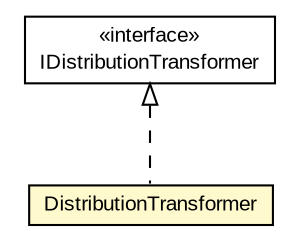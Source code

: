 #!/usr/local/bin/dot
#
# Class diagram 
# Generated by UMLGraph version R5_6-24-gf6e263 (http://www.umlgraph.org/)
#

digraph G {
	edge [fontname="arial",fontsize=10,labelfontname="arial",labelfontsize=10];
	node [fontname="arial",fontsize=10,shape=plaintext];
	nodesep=0.25;
	ranksep=0.5;
	// edu.arizona.biosemantics.semanticmarkup.markupelement.distribution.transform.IDistributionTransformer
	c56703 [label=<<table title="edu.arizona.biosemantics.semanticmarkup.markupelement.distribution.transform.IDistributionTransformer" border="0" cellborder="1" cellspacing="0" cellpadding="2" port="p" href="./IDistributionTransformer.html">
		<tr><td><table border="0" cellspacing="0" cellpadding="1">
<tr><td align="center" balign="center"> &#171;interface&#187; </td></tr>
<tr><td align="center" balign="center"> IDistributionTransformer </td></tr>
		</table></td></tr>
		</table>>, URL="./IDistributionTransformer.html", fontname="arial", fontcolor="black", fontsize=10.0];
	// edu.arizona.biosemantics.semanticmarkup.markupelement.distribution.transform.DistributionTransformer
	c56704 [label=<<table title="edu.arizona.biosemantics.semanticmarkup.markupelement.distribution.transform.DistributionTransformer" border="0" cellborder="1" cellspacing="0" cellpadding="2" port="p" bgcolor="lemonChiffon" href="./DistributionTransformer.html">
		<tr><td><table border="0" cellspacing="0" cellpadding="1">
<tr><td align="center" balign="center"> DistributionTransformer </td></tr>
		</table></td></tr>
		</table>>, URL="./DistributionTransformer.html", fontname="arial", fontcolor="black", fontsize=10.0];
	//edu.arizona.biosemantics.semanticmarkup.markupelement.distribution.transform.DistributionTransformer implements edu.arizona.biosemantics.semanticmarkup.markupelement.distribution.transform.IDistributionTransformer
	c56703:p -> c56704:p [dir=back,arrowtail=empty,style=dashed];
}

